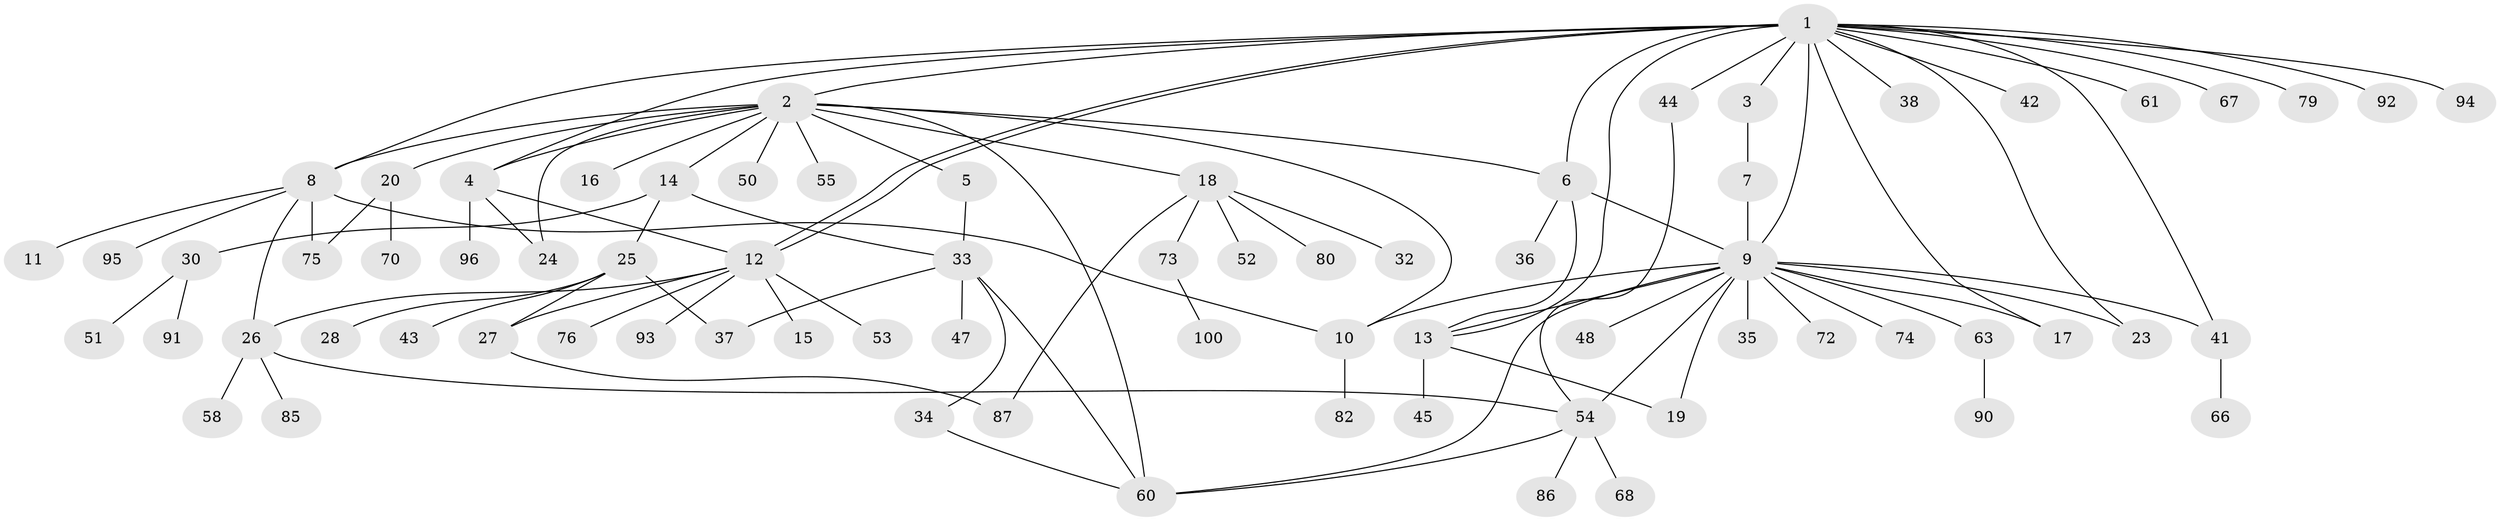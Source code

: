 // Generated by graph-tools (version 1.1) at 2025/51/02/27/25 19:51:56]
// undirected, 74 vertices, 101 edges
graph export_dot {
graph [start="1"]
  node [color=gray90,style=filled];
  1 [super="+99"];
  2 [super="+21"];
  3;
  4;
  5 [super="+78"];
  6 [super="+71"];
  7;
  8 [super="+56"];
  9 [super="+40"];
  10 [super="+77"];
  11 [super="+39"];
  12 [super="+64"];
  13 [super="+59"];
  14;
  15;
  16;
  17;
  18 [super="+22"];
  19;
  20;
  23;
  24;
  25 [super="+98"];
  26 [super="+29"];
  27 [super="+31"];
  28;
  30 [super="+81"];
  32 [super="+62"];
  33 [super="+65"];
  34 [super="+49"];
  35;
  36;
  37 [super="+46"];
  38;
  41;
  42;
  43;
  44;
  45;
  47;
  48;
  50;
  51;
  52 [super="+57"];
  53;
  54 [super="+97"];
  55;
  58 [super="+89"];
  60 [super="+83"];
  61 [super="+69"];
  63 [super="+88"];
  66;
  67;
  68;
  70;
  72;
  73;
  74 [super="+84"];
  75;
  76;
  79;
  80;
  82;
  85;
  86;
  87;
  90;
  91;
  92;
  93;
  94;
  95;
  96;
  100;
  1 -- 2;
  1 -- 3;
  1 -- 4;
  1 -- 8;
  1 -- 9;
  1 -- 12 [weight=2];
  1 -- 12;
  1 -- 13;
  1 -- 17;
  1 -- 23;
  1 -- 38;
  1 -- 41;
  1 -- 42;
  1 -- 44;
  1 -- 61;
  1 -- 67;
  1 -- 79;
  1 -- 92;
  1 -- 94;
  1 -- 6;
  2 -- 4;
  2 -- 5;
  2 -- 6;
  2 -- 8;
  2 -- 10;
  2 -- 14;
  2 -- 16;
  2 -- 18;
  2 -- 20;
  2 -- 24;
  2 -- 50;
  2 -- 55;
  2 -- 60;
  3 -- 7;
  4 -- 12;
  4 -- 24;
  4 -- 96;
  5 -- 33;
  6 -- 13;
  6 -- 36;
  6 -- 9;
  7 -- 9;
  8 -- 10;
  8 -- 11;
  8 -- 95;
  8 -- 26;
  8 -- 75;
  9 -- 17;
  9 -- 19;
  9 -- 35;
  9 -- 63;
  9 -- 72;
  9 -- 60;
  9 -- 10;
  9 -- 41;
  9 -- 74;
  9 -- 48;
  9 -- 54;
  9 -- 23;
  9 -- 13;
  10 -- 82;
  12 -- 15;
  12 -- 26;
  12 -- 27;
  12 -- 53;
  12 -- 76;
  12 -- 93;
  13 -- 45;
  13 -- 19;
  14 -- 25;
  14 -- 30;
  14 -- 33;
  18 -- 32;
  18 -- 80;
  18 -- 73;
  18 -- 52;
  18 -- 87;
  20 -- 70;
  20 -- 75;
  25 -- 27;
  25 -- 28;
  25 -- 37;
  25 -- 43;
  26 -- 54;
  26 -- 58;
  26 -- 85;
  27 -- 87;
  30 -- 51;
  30 -- 91;
  33 -- 34;
  33 -- 37;
  33 -- 47;
  33 -- 60;
  34 -- 60;
  41 -- 66;
  44 -- 54;
  54 -- 60;
  54 -- 68;
  54 -- 86;
  63 -- 90;
  73 -- 100;
}

